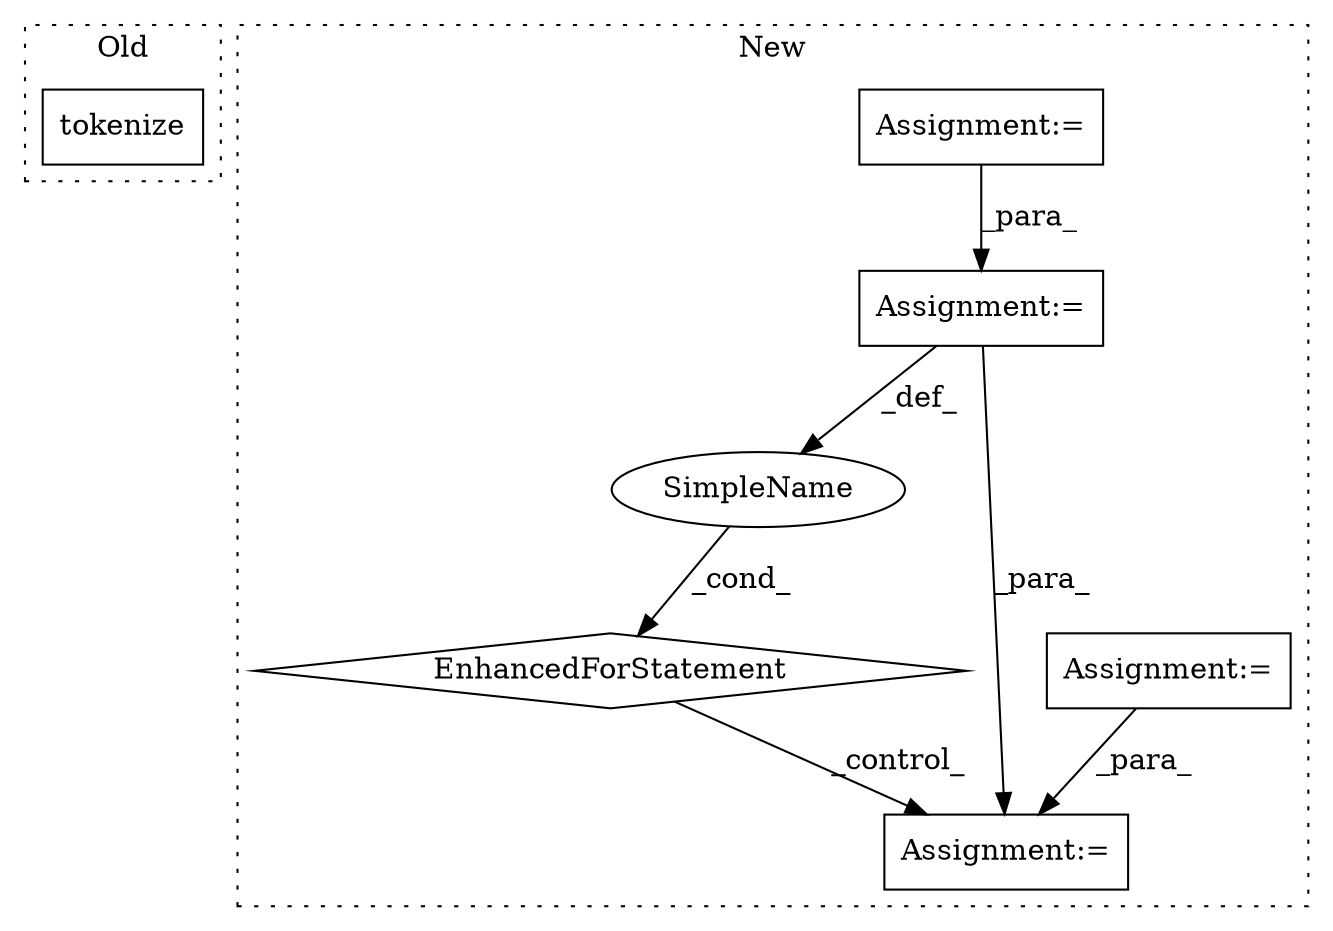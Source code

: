 digraph G {
subgraph cluster0 {
1 [label="tokenize" a="32" s="454,467" l="9,1" shape="box"];
label = "Old";
style="dotted";
}
subgraph cluster1 {
2 [label="EnhancedForStatement" a="70" s="693,802" l="67,2" shape="diamond"];
3 [label="Assignment:=" a="7" s="693,802" l="67,2" shape="box"];
4 [label="SimpleName" a="42" s="764" l="5" shape="ellipse"];
5 [label="Assignment:=" a="7" s="969" l="1" shape="box"];
6 [label="Assignment:=" a="7" s="617" l="1" shape="box"];
7 [label="Assignment:=" a="7" s="509" l="7" shape="box"];
label = "New";
style="dotted";
}
2 -> 5 [label="_control_"];
3 -> 5 [label="_para_"];
3 -> 4 [label="_def_"];
4 -> 2 [label="_cond_"];
6 -> 5 [label="_para_"];
7 -> 3 [label="_para_"];
}